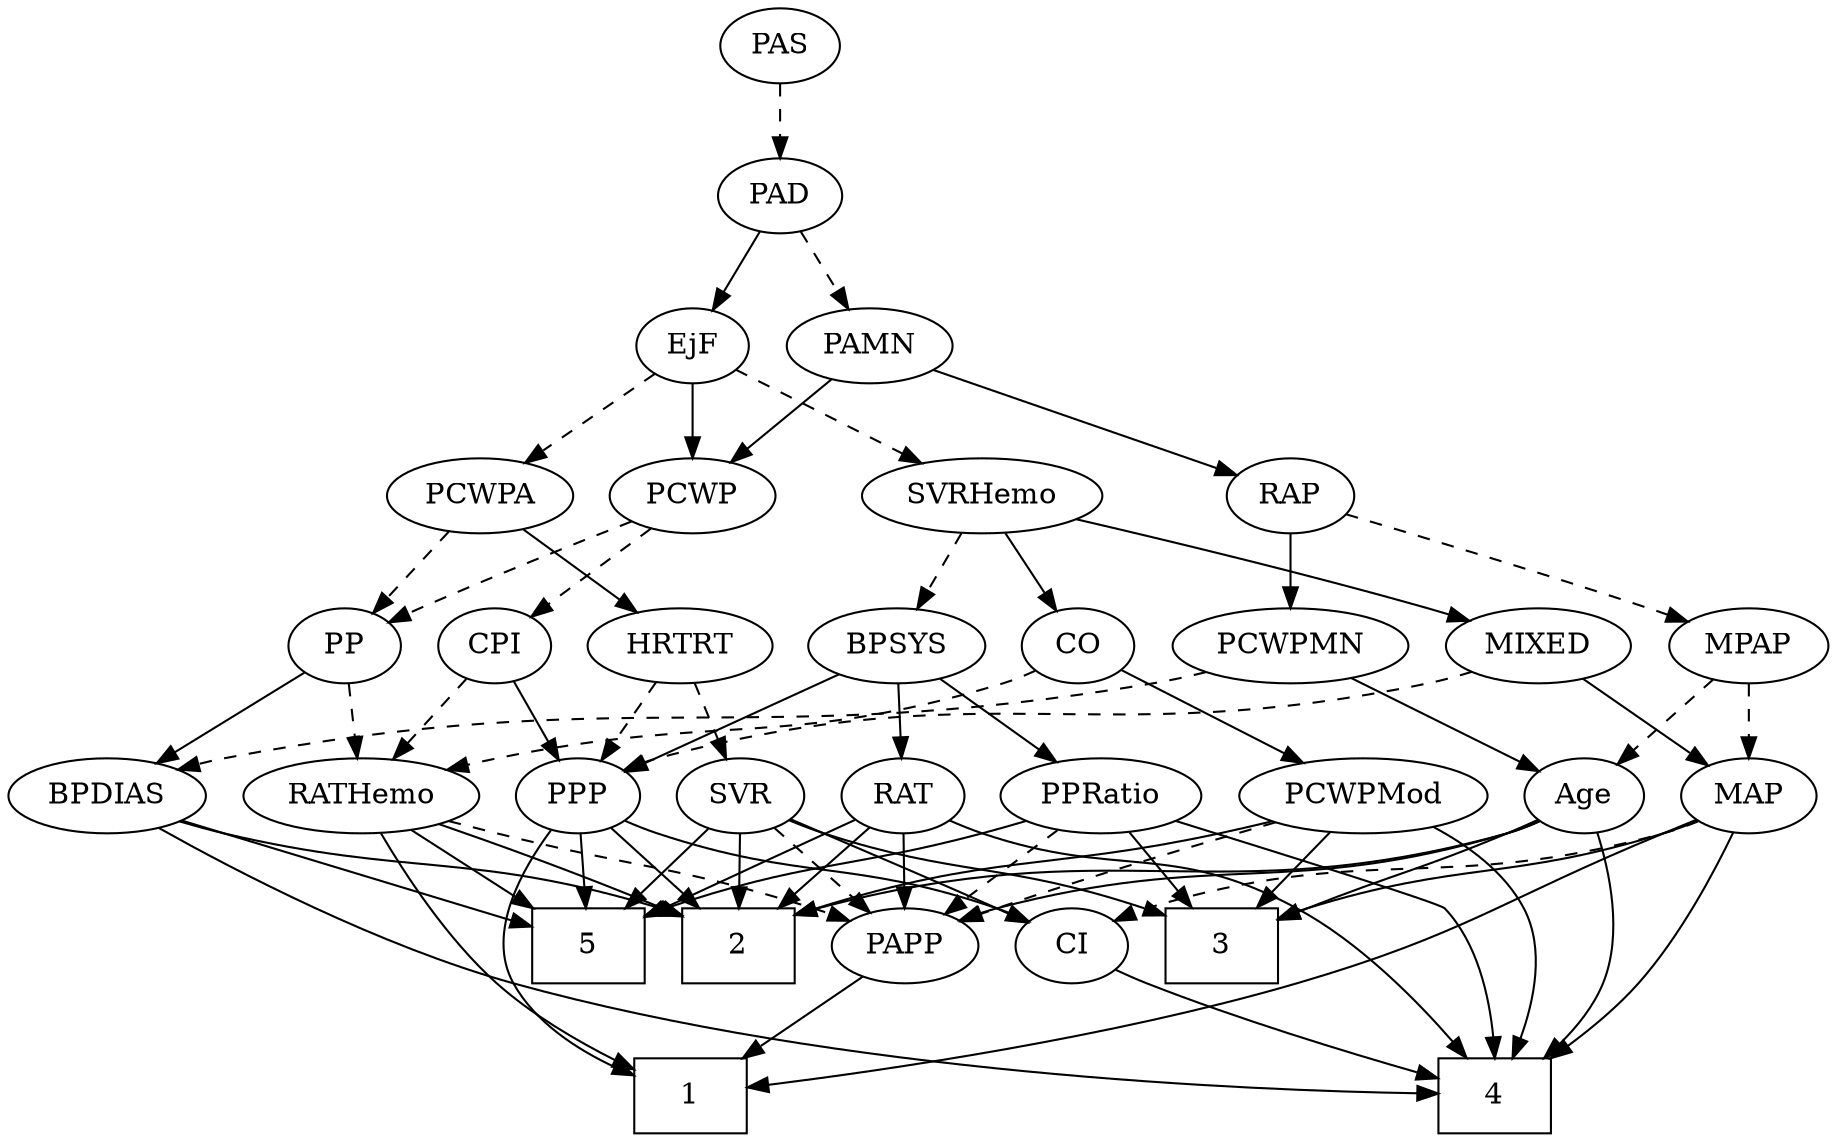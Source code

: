 strict digraph {
	graph [bb="0,0,795.34,540"];
	node [label="\N"];
	1	[height=0.5,
		pos="291.25,18",
		shape=box,
		width=0.75];
	2	[height=0.5,
		pos="316.25,90",
		shape=box,
		width=0.75];
	3	[height=0.5,
		pos="542.25,90",
		shape=box,
		width=0.75];
	4	[height=0.5,
		pos="673.25,18",
		shape=box,
		width=0.75];
	5	[height=0.5,
		pos="244.25,90",
		shape=box,
		width=0.75];
	Age	[height=0.5,
		pos="684.25,162",
		width=0.75];
	Age -> 2	[pos="e,343.41,104.93 663.75,149.94 658.79,147.66 653.43,145.5 648.25,144 524.03,108.13 481.64,142.98 353.22,107.71",
		style=solid];
	Age -> 3	[pos="e,569.5,104.43 662.99,150.52 640.7,139.53 605.28,122.07 578.55,108.9",
		style=solid];
	Age -> 4	[pos="e,697,36.09 699.46,146.85 708.88,136.99 720.13,122.97 725.25,108 730.42,92.859 731.3,86.811 725.25,72 720.76,61.017 712.78,51.081 \
704.39,42.858",
		style=solid];
	PAPP	[height=0.5,
		pos="393.25,90",
		width=0.88464];
	Age -> PAPP	[pos="e,417.2,102 663.7,150.11 658.74,147.82 653.39,145.61 648.25,144 556.22,115.14 526.94,134.64 434.25,108 431.78,107.29 429.27,106.48 \
426.76,105.61",
		style=solid];
	EjF	[height=0.5,
		pos="292.25,378",
		width=0.75];
	PCWPA	[height=0.5,
		pos="197.25,306",
		width=1.1555];
	EjF -> PCWPA	[pos="e,217.53,321.94 274.82,364.16 261.17,354.1 241.89,339.9 225.97,328.17",
		style=dashed];
	SVRHemo	[height=0.5,
		pos="422.25,306",
		width=1.3902];
	EjF -> SVRHemo	[pos="e,395.31,321.5 312.56,366.06 332.23,355.47 362.48,339.18 386.23,326.39",
		style=dashed];
	PCWP	[height=0.5,
		pos="292.25,306",
		width=0.97491];
	EjF -> PCWP	[pos="e,292.25,324.1 292.25,359.7 292.25,351.98 292.25,342.71 292.25,334.11",
		style=solid];
	RAP	[height=0.5,
		pos="559.25,306",
		width=0.77632];
	MPAP	[height=0.5,
		pos="760.25,234",
		width=0.97491];
	RAP -> MPAP	[pos="e,733.32,245.61 583.83,297.06 614.84,286.97 669.72,268.83 716.25,252 718.76,251.09 721.35,250.14 723.95,249.17",
		style=dashed];
	PCWPMN	[height=0.5,
		pos="559.25,234",
		width=1.3902];
	RAP -> PCWPMN	[pos="e,559.25,252.1 559.25,287.7 559.25,279.98 559.25,270.71 559.25,262.11",
		style=solid];
	MIXED	[height=0.5,
		pos="667.25,234",
		width=1.1193];
	MAP	[height=0.5,
		pos="760.25,162",
		width=0.84854];
	MIXED -> MAP	[pos="e,742.13,176.64 686.97,218.15 700.61,207.89 718.91,194.11 733.81,182.9",
		style=solid];
	PPP	[height=0.5,
		pos="246.25,162",
		width=0.75];
	MIXED -> PPP	[pos="e,266.73,174.11 637.76,221.56 631.4,219.44 624.66,217.44 618.25,216 471.69,183.17 426.83,220.63 282.25,180 280.3,179.45 278.33,178.81 \
276.36,178.1",
		style=dashed];
	MPAP -> Age	[pos="e,699.41,176.97 743.76,217.81 732.94,207.85 718.66,194.7 706.8,183.77",
		style=dashed];
	MPAP -> MAP	[pos="e,760.25,180.1 760.25,215.7 760.25,207.98 760.25,198.71 760.25,190.11",
		style=dashed];
	BPSYS	[height=0.5,
		pos="381.25,234",
		width=1.0471];
	RAT	[height=0.5,
		pos="392.25,162",
		width=0.75827];
	BPSYS -> RAT	[pos="e,389.56,180.1 383.97,215.7 385.18,207.98 386.63,198.71 387.99,190.11",
		style=solid];
	BPSYS -> PPP	[pos="e,266.87,173.7 356.49,220.16 333.77,208.38 300.09,190.92 275.94,178.4",
		style=solid];
	PPRatio	[height=0.5,
		pos="477.25,162",
		width=1.1013];
	BPSYS -> PPRatio	[pos="e,457.05,177.73 401.14,218.5 414.95,208.43 433.55,194.86 448.9,183.67",
		style=solid];
	PAD	[height=0.5,
		pos="332.25,450",
		width=0.79437];
	PAD -> EjF	[pos="e,301.47,395.15 322.97,432.76 318.07,424.19 311.96,413.49 306.48,403.9",
		style=solid];
	PAMN	[height=0.5,
		pos="373.25,378",
		width=1.011];
	PAD -> PAMN	[pos="e,363.5,395.63 341.76,432.76 346.7,424.32 352.86,413.8 358.42,404.31",
		style=dashed];
	CO	[height=0.5,
		pos="464.25,234",
		width=0.75];
	RATHemo	[height=0.5,
		pos="152.25,162",
		width=1.3721];
	CO -> RATHemo	[pos="e,188.58,174.38 443.7,222.1 438.75,219.81 433.39,217.61 428.25,216 334.5,186.75 305.99,201.85 210.25,180 206.39,179.12 202.4,178.13 \
198.42,177.08",
		style=dashed];
	PCWPMod	[height=0.5,
		pos="587.25,162",
		width=1.4443];
	CO -> PCWPMod	[pos="e,561.22,177.81 484.28,221.6 502.71,211.11 530.43,195.33 552.47,182.79",
		style=solid];
	PAS	[height=0.5,
		pos="332.25,522",
		width=0.75];
	PAS -> PAD	[pos="e,332.25,468.1 332.25,503.7 332.25,495.98 332.25,486.71 332.25,478.11",
		style=dashed];
	PAMN -> RAP	[pos="e,535.75,315.84 401.5,366.37 435.03,353.75 490.86,332.74 526.32,319.39",
		style=solid];
	PAMN -> PCWP	[pos="e,309.51,321.92 355.67,361.81 344.45,352.11 329.73,339.39 317.29,328.64",
		style=solid];
	RATHemo -> 1	[pos="e,263.92,30.071 158.22,143.85 165.64,124.52 179.86,93.068 200.25,72 215.62,56.113 236.77,43.41 254.82,34.427",
		style=solid];
	RATHemo -> 2	[pos="e,289.18,103.95 184.25,148.25 208.33,138.55 242.3,124.62 280.04,108",
		style=solid];
	RATHemo -> 5	[pos="e,221.63,108.21 172.66,145.46 184.68,136.33 200.1,124.59 213.55,114.35",
		style=solid];
	RATHemo -> PAPP	[pos="e,368.75,101.83 189.32,149.91 196.26,147.9 203.46,145.85 210.25,144 273.05,126.84 290.46,128.52 352.25,108 354.53,107.24 356.87,\
106.42 359.21,105.55",
		style=dashed];
	CPI	[height=0.5,
		pos="201.25,234",
		width=0.75];
	CPI -> RATHemo	[pos="e,164.12,179.96 190.37,217.46 184.35,208.87 176.73,197.97 169.88,188.19",
		style=dashed];
	CPI -> PPP	[pos="e,236.08,178.82 211.46,217.12 217.1,208.34 224.22,197.26 230.55,187.42",
		style=solid];
	RAT -> 2	[pos="e,334.83,108.11 376.87,146.83 367,137.75 353.93,125.71 342.46,115.14",
		style=solid];
	RAT -> 4	[pos="e,659.74,36.214 413.26,150.19 418.11,147.95 423.29,145.74 428.25,144 492.92,121.24 517.89,140.52 578.25,108 608.11,91.913 635.61,\
64.1 653.25,43.839",
		style=solid];
	RAT -> 5	[pos="e,271.32,103.81 370.73,150.82 347.1,139.65 308.77,121.52 280.49,108.14",
		style=solid];
	RAT -> PAPP	[pos="e,393,108.1 392.49,143.7 392.6,135.98 392.74,126.71 392.86,118.11",
		style=solid];
	SVR	[height=0.5,
		pos="319.25,162",
		width=0.77632];
	SVR -> 2	[pos="e,316.98,108.1 318.5,143.7 318.17,135.98 317.78,126.71 317.41,118.11",
		style=solid];
	SVR -> 3	[pos="e,514.97,104.59 340.87,150.21 345.85,147.97 351.17,145.76 356.25,144 418.13,122.59 439.64,130 505.39,107.91",
		style=solid];
	SVR -> 5	[pos="e,262.58,108.11 304.07,146.83 294.33,137.75 281.44,125.71 270.11,115.14",
		style=solid];
	CI	[height=0.5,
		pos="470.25,90",
		width=0.75];
	SVR -> CI	[pos="e,448.94,101.1 341.26,150.88 369.48,137.91 416.81,116.13 434.25,108 436.03,107.17 437.87,106.31 439.71,105.44",
		style=solid];
	SVR -> PAPP	[pos="e,377.68,105.73 334.58,146.5 344.93,136.71 358.77,123.61 370.41,112.6",
		style=dashed];
	PCWPMod -> 2	[pos="e,343.49,104.68 548.63,149.81 541.22,147.79 533.51,145.76 526.25,144 452.5,126.12 428.97,132.48 353.02,107.84",
		style=solid];
	PCWPMod -> 3	[pos="e,553.35,108.28 576.35,144.05 571.12,135.92 564.74,126 558.92,116.94",
		style=solid];
	PCWPMod -> 4	[pos="e,682.18,36.017 627.78,150.57 649.47,142.7 674.33,129.47 687.25,108 698.59,89.142 693.24,64.126 686.11,45.419",
		style=solid];
	PCWPMod -> PAPP	[pos="e,417.87,101.49 550.86,149.07 519.72,138.71 473.79,123.03 434.25,108 432,107.15 429.69,106.25 427.36,105.33",
		style=dashed];
	PP	[height=0.5,
		pos="129.25,234",
		width=0.75];
	PCWPA -> PP	[pos="e,143.69,249.86 181.82,289.12 172.61,279.64 160.78,267.46 150.68,257.06",
		style=dashed];
	HRTRT	[height=0.5,
		pos="286.25,234",
		width=1.1013];
	PCWPA -> HRTRT	[pos="e,267.28,249.92 216.56,289.81 229.01,280.02 245.37,267.15 259.12,256.34",
		style=solid];
	PCWPMN -> Age	[pos="e,664.14,174.26 585.15,218.5 605.58,207.05 634.07,191.1 655.26,179.23",
		style=solid];
	BPDIAS	[height=0.5,
		pos="42.246,162",
		width=1.1735];
	PCWPMN -> BPDIAS	[pos="e,73.283,174.42 523.32,221.46 515.76,219.37 507.79,217.41 500.25,216 322.17,182.77 271.71,216.38 94.246,180 90.588,179.25 86.828,\
178.33 83.082,177.31",
		style=dashed];
	SVRHemo -> MIXED	[pos="e,636.77,245.94 462.27,295.05 502.05,284.96 564.69,268.51 618.25,252 621.16,251.1 624.17,250.14 627.18,249.15",
		style=solid];
	SVRHemo -> BPSYS	[pos="e,391.08,251.79 412.32,288.05 407.49,279.8 401.57,269.7 396.2,260.54",
		style=dashed];
	SVRHemo -> CO	[pos="e,454.46,251.31 432.41,288.05 437.44,279.68 443.6,269.4 449.17,260.13",
		style=solid];
	BPDIAS -> 2	[pos="e,289.02,104.72 73.961,149.94 80.617,147.81 87.626,145.72 94.246,144 172.73,123.66 198.33,133.39 279.39,107.84",
		style=solid];
	BPDIAS -> 4	[pos="e,646.04,18.568 63.357,146.25 93.807,125.81 152.53,89.406 208.25,72 361.7,24.057 555.73,18.564 635.94,18.541",
		style=solid];
	BPDIAS -> 5	[pos="e,217.24,100.36 74.254,149.91 110.51,137.35 169.48,116.91 207.56,103.71",
		style=solid];
	MAP -> 1	[pos="e,318.36,21.524 739.74,148.65 706.84,129.38 639.71,92.279 578.25,72 491.23,43.287 383.93,28.693 328.43,22.598",
		style=solid];
	MAP -> 3	[pos="e,569.4,102.86 736.78,150.36 731.4,148.11 725.67,145.86 720.25,144 660.68,123.63 642.91,128.1 583.25,108 581.83,107.52 580.4,107.02 \
578.95,106.5",
		style=solid];
	MAP -> 4	[pos="e,700.3,33.756 760.01,143.98 759.02,125.05 755.17,94.228 741.25,72 733.19,59.138 720.85,48.151 708.88,39.571",
		style=solid];
	MAP -> CI	[pos="e,490.8,101.89 736.89,149.99 731.51,147.76 725.75,145.61 720.25,144 627.67,116.95 598.27,136.86 506.25,108 504.32,107.39 502.36,\
106.71 500.4,105.96",
		style=dashed];
	PP -> RATHemo	[pos="e,146.57,180.28 134.81,216.05 137.4,208.18 140.54,198.62 143.44,189.79",
		style=dashed];
	PP -> BPDIAS	[pos="e,61.084,178.16 112.47,219.5 100.17,209.61 83.216,195.96 69.048,184.56",
		style=solid];
	PPP -> 1	[pos="e,263.87,28.33 231.89,146.41 216.03,128.44 194.44,97.195 208.25,72 218.16,53.909 237.16,41.098 254.49,32.608",
		style=solid];
	PPP -> 2	[pos="e,299.04,108.2 260.75,146.5 269.71,137.54 281.43,125.81 291.8,115.45",
		style=solid];
	PPP -> 5	[pos="e,244.73,108.1 245.75,143.7 245.53,135.98 245.27,126.71 245.02,118.11",
		style=solid];
	PPP -> CI	[pos="e,449.62,101.64 266.88,150.36 271.83,148.06 277.16,145.78 282.25,144 347.77,121.05 368.72,130.95 434.25,108 436.15,107.33 438.1,\
106.59 440.04,105.81",
		style=solid];
	PPRatio -> 3	[pos="e,526.19,108.29 492,145.12 500.03,136.46 510.16,125.55 519.22,115.8",
		style=solid];
	PPRatio -> 4	[pos="e,673.37,36.154 507.49,150.25 513.68,148.12 520.16,145.95 526.25,144 580.5,126.66 609.4,148.7 649.25,108 665.21,91.693 670.84,65.939 \
672.69,46.322",
		style=solid];
	PPRatio -> 5	[pos="e,271.52,104.58 447.33,150.12 441.06,147.98 434.47,145.83 428.25,144 366.22,125.74 345.89,130.11 280.99,107.9",
		style=solid];
	PPRatio -> PAPP	[pos="e,410.29,105.21 459.02,145.81 447.03,135.82 431.19,122.62 418.06,111.68",
		style=dashed];
	PCWP -> CPI	[pos="e,218.24,248.07 273.39,290.5 259.81,280.05 241.35,265.85 226.5,254.42",
		style=dashed];
	PCWP -> PP	[pos="e,150.49,245.23 265.34,294.19 239.52,283.72 199.52,267.24 165.25,252 163.45,251.2 161.6,250.37 159.74,249.52",
		style=dashed];
	CI -> 4	[pos="e,645.96,26.442 491.36,78.453 496.2,76.199 501.36,73.92 506.25,72 549.99,54.818 601.77,39.069 635.95,29.283",
		style=solid];
	PAPP -> 1	[pos="e,316.28,36.18 373.58,75.503 359.81,66.05 341.05,53.181 324.92,42.111",
		style=solid];
	HRTRT -> SVR	[pos="e,311.56,179.31 294.23,216.05 298.14,207.77 302.93,197.62 307.26,188.42",
		style=dashed];
	HRTRT -> PPP	[pos="e,255.38,178.99 276.77,216.41 271.92,207.92 265.91,197.41 260.51,187.96",
		style=dashed];
}
